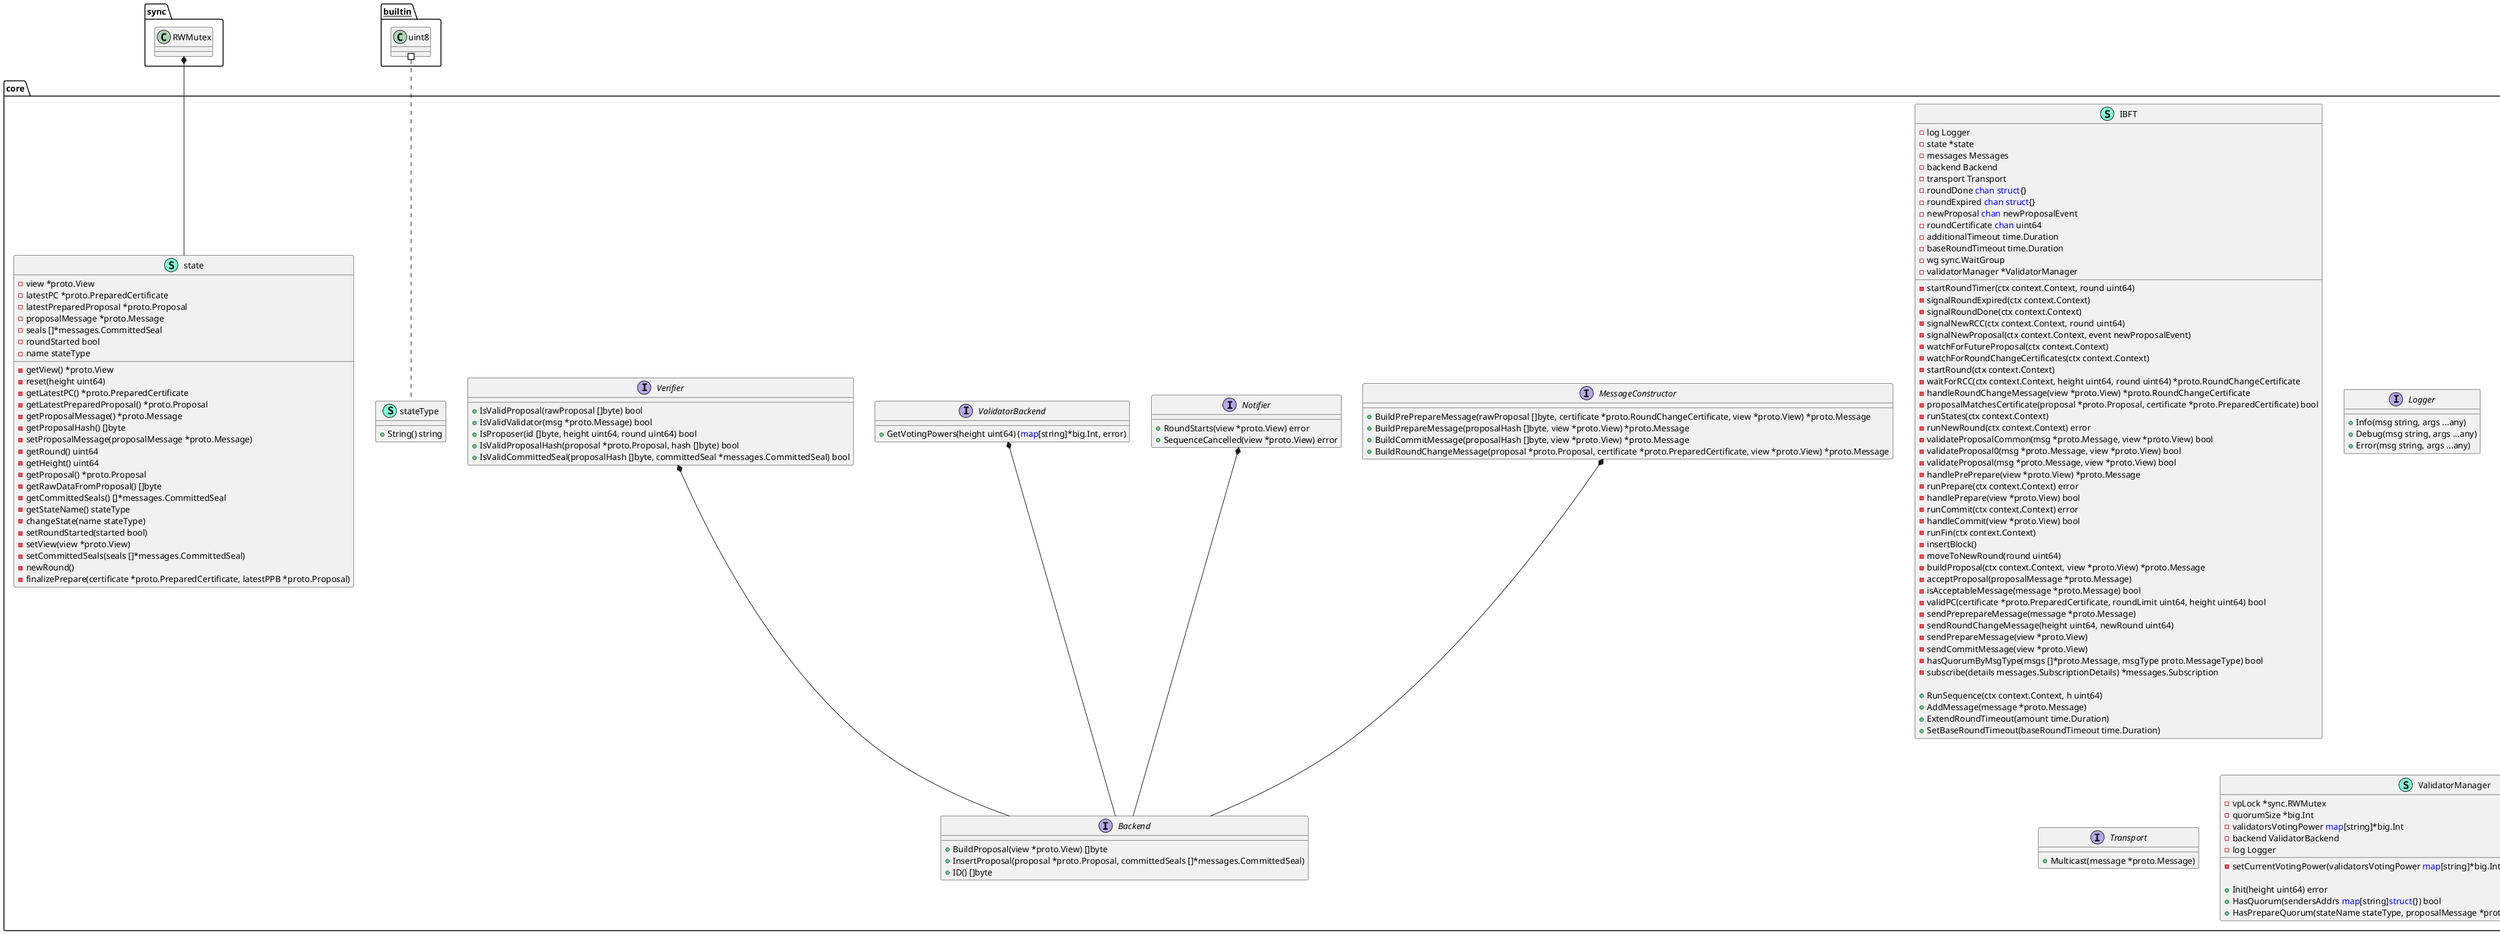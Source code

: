 @startuml
namespace core {
    interface Backend  {
        + BuildProposal(view *proto.View) []byte
        + InsertProposal(proposal *proto.Proposal, committedSeals []*messages.CommittedSeal) 
        + ID() []byte

    }
    class IBFT << (S,Aquamarine) >> {
        - log Logger
        - state *state
        - messages Messages
        - backend Backend
        - transport Transport
        - roundDone <font color=blue>chan</font> <font color=blue>struct</font>{}
        - roundExpired <font color=blue>chan</font> <font color=blue>struct</font>{}
        - newProposal <font color=blue>chan</font> newProposalEvent
        - roundCertificate <font color=blue>chan</font> uint64
        - additionalTimeout time.Duration
        - baseRoundTimeout time.Duration
        - wg sync.WaitGroup
        - validatorManager *ValidatorManager

        - startRoundTimer(ctx context.Context, round uint64) 
        - signalRoundExpired(ctx context.Context) 
        - signalRoundDone(ctx context.Context) 
        - signalNewRCC(ctx context.Context, round uint64) 
        - signalNewProposal(ctx context.Context, event newProposalEvent) 
        - watchForFutureProposal(ctx context.Context) 
        - watchForRoundChangeCertificates(ctx context.Context) 
        - startRound(ctx context.Context) 
        - waitForRCC(ctx context.Context, height uint64, round uint64) *proto.RoundChangeCertificate
        - handleRoundChangeMessage(view *proto.View) *proto.RoundChangeCertificate
        - proposalMatchesCertificate(proposal *proto.Proposal, certificate *proto.PreparedCertificate) bool
        - runStates(ctx context.Context) 
        - runNewRound(ctx context.Context) error
        - validateProposalCommon(msg *proto.Message, view *proto.View) bool
        - validateProposal0(msg *proto.Message, view *proto.View) bool
        - validateProposal(msg *proto.Message, view *proto.View) bool
        - handlePrePrepare(view *proto.View) *proto.Message
        - runPrepare(ctx context.Context) error
        - handlePrepare(view *proto.View) bool
        - runCommit(ctx context.Context) error
        - handleCommit(view *proto.View) bool
        - runFin(ctx context.Context) 
        - insertBlock() 
        - moveToNewRound(round uint64) 
        - buildProposal(ctx context.Context, view *proto.View) *proto.Message
        - acceptProposal(proposalMessage *proto.Message) 
        - isAcceptableMessage(message *proto.Message) bool
        - validPC(certificate *proto.PreparedCertificate, roundLimit uint64, height uint64) bool
        - sendPreprepareMessage(message *proto.Message) 
        - sendRoundChangeMessage(height uint64, newRound uint64) 
        - sendPrepareMessage(view *proto.View) 
        - sendCommitMessage(view *proto.View) 
        - hasQuorumByMsgType(msgs []*proto.Message, msgType proto.MessageType) bool
        - subscribe(details messages.SubscriptionDetails) *messages.Subscription

        + RunSequence(ctx context.Context, h uint64) 
        + AddMessage(message *proto.Message) 
        + ExtendRoundTimeout(amount time.Duration) 
        + SetBaseRoundTimeout(baseRoundTimeout time.Duration) 

    }
    interface Logger  {
        + Info(msg string, args ...any) 
        + Debug(msg string, args ...any) 
        + Error(msg string, args ...any) 

    }
    interface MessageConstructor  {
        + BuildPrePrepareMessage(rawProposal []byte, certificate *proto.RoundChangeCertificate, view *proto.View) *proto.Message
        + BuildPrepareMessage(proposalHash []byte, view *proto.View) *proto.Message
        + BuildCommitMessage(proposalHash []byte, view *proto.View) *proto.Message
        + BuildRoundChangeMessage(proposal *proto.Proposal, certificate *proto.PreparedCertificate, view *proto.View) *proto.Message

    }
    interface Messages  {
        + AddMessage(message *proto.Message) 
        + PruneByHeight(height uint64) 
        + SignalEvent(messageType proto.MessageType, view *proto.View) 
        + GetValidMessages(view *proto.View, messageType proto.MessageType, isValid <font color=blue>func</font>(*proto.Message) bool) []*proto.Message
        + GetExtendedRCC(height uint64, isValidMessage <font color=blue>func</font>(*proto.Message) bool, isValidRCC <font color=blue>func</font>(uint64, []*proto.Message) bool) []*proto.Message
        + GetMostRoundChangeMessages(minRound uint64, height uint64) []*proto.Message
        + Subscribe(details messages.SubscriptionDetails) *messages.Subscription
        + Unsubscribe(id messages.SubscriptionID) 

    }
    interface Notifier  {
        + RoundStarts(view *proto.View) error
        + SequenceCancelled(view *proto.View) error

    }
    interface Transport  {
        + Multicast(message *proto.Message) 

    }
    interface ValidatorBackend  {
        + GetVotingPowers(height uint64) (<font color=blue>map</font>[string]*big.Int, error)

    }
    class ValidatorManager << (S,Aquamarine) >> {
        - vpLock *sync.RWMutex
        - quorumSize *big.Int
        - validatorsVotingPower <font color=blue>map</font>[string]*big.Int
        - backend ValidatorBackend
        - log Logger

        - setCurrentVotingPower(validatorsVotingPower <font color=blue>map</font>[string]*big.Int) error

        + Init(height uint64) error
        + HasQuorum(sendersAddrs <font color=blue>map</font>[string]<font color=blue>struct</font>{}) bool
        + HasPrepareQuorum(stateName stateType, proposalMessage *proto.Message, msgs []*proto.Message) bool

    }
    interface Verifier  {
        + IsValidProposal(rawProposal []byte) bool
        + IsValidValidator(msg *proto.Message) bool
        + IsProposer(id []byte, height uint64, round uint64) bool
        + IsValidProposalHash(proposal *proto.Proposal, hash []byte) bool
        + IsValidCommittedSeal(proposalHash []byte, committedSeal *messages.CommittedSeal) bool

    }
    class core.stateType << (T, #FF7700) >>  {
    }
    class newProposalEvent << (S,Aquamarine) >> {
        - proposalMessage *proto.Message
        - round uint64

    }
    class state << (S,Aquamarine) >> {
        - view *proto.View
        - latestPC *proto.PreparedCertificate
        - latestPreparedProposal *proto.Proposal
        - proposalMessage *proto.Message
        - seals []*messages.CommittedSeal
        - roundStarted bool
        - name stateType

        - getView() *proto.View
        - reset(height uint64) 
        - getLatestPC() *proto.PreparedCertificate
        - getLatestPreparedProposal() *proto.Proposal
        - getProposalMessage() *proto.Message
        - getProposalHash() []byte
        - setProposalMessage(proposalMessage *proto.Message) 
        - getRound() uint64
        - getHeight() uint64
        - getProposal() *proto.Proposal
        - getRawDataFromProposal() []byte
        - getCommittedSeals() []*messages.CommittedSeal
        - getStateName() stateType
        - changeState(name stateType) 
        - setRoundStarted(started bool) 
        - setView(view *proto.View) 
        - setCommittedSeals(seals []*messages.CommittedSeal) 
        - newRound() 
        - finalizePrepare(certificate *proto.PreparedCertificate, latestPPB *proto.Proposal) 

    }
    class stateType << (S,Aquamarine) >> {
        + String() string

    }
}
"core.MessageConstructor" *-- "core.Backend"
"core.Notifier" *-- "core.Backend"
"core.ValidatorBackend" *-- "core.Backend"
"core.Verifier" *-- "core.Backend"
"sync.RWMutex" *-- "core.state"


"__builtin__.uint8" #.. "core.stateType"
@enduml
